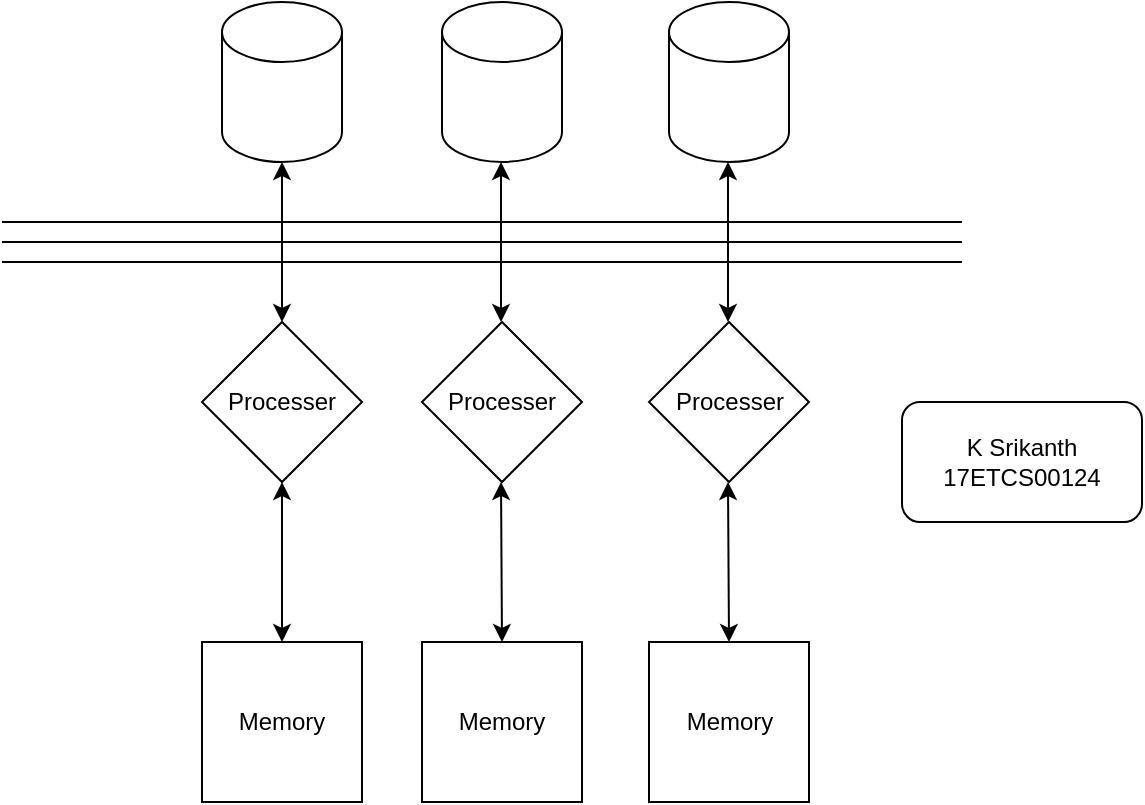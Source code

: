 <mxfile version="14.1.8" type="device" pages="4"><diagram id="q87DMXW2kn96kBwl8rux" name="Question 1"><mxGraphModel dx="1106" dy="852" grid="1" gridSize="10" guides="1" tooltips="1" connect="1" arrows="1" fold="1" page="1" pageScale="1" pageWidth="827" pageHeight="1169" math="0" shadow="0"><root><mxCell id="0"/><mxCell id="1" parent="0"/><mxCell id="V1g7en1kHZXt4sfLIVqg-1" value="" style="shape=cylinder3;whiteSpace=wrap;html=1;boundedLbl=1;backgroundOutline=1;size=15;" parent="1" vertex="1"><mxGeometry x="190" y="170" width="60" height="80" as="geometry"/></mxCell><mxCell id="V1g7en1kHZXt4sfLIVqg-2" value="" style="shape=cylinder3;whiteSpace=wrap;html=1;boundedLbl=1;backgroundOutline=1;size=15;" parent="1" vertex="1"><mxGeometry x="300" y="170" width="60" height="80" as="geometry"/></mxCell><mxCell id="V1g7en1kHZXt4sfLIVqg-3" value="" style="shape=cylinder3;whiteSpace=wrap;html=1;boundedLbl=1;backgroundOutline=1;size=15;" parent="1" vertex="1"><mxGeometry x="413.5" y="170" width="60" height="80" as="geometry"/></mxCell><mxCell id="V1g7en1kHZXt4sfLIVqg-4" value="Processer" style="rhombus;whiteSpace=wrap;html=1;" parent="1" vertex="1"><mxGeometry x="180" y="330" width="80" height="80" as="geometry"/></mxCell><mxCell id="V1g7en1kHZXt4sfLIVqg-5" value="Processer" style="rhombus;whiteSpace=wrap;html=1;" parent="1" vertex="1"><mxGeometry x="290" y="330" width="80" height="80" as="geometry"/></mxCell><mxCell id="V1g7en1kHZXt4sfLIVqg-6" value="Processer" style="rhombus;whiteSpace=wrap;html=1;" parent="1" vertex="1"><mxGeometry x="403.5" y="330" width="80" height="80" as="geometry"/></mxCell><mxCell id="V1g7en1kHZXt4sfLIVqg-7" value="Memory" style="whiteSpace=wrap;html=1;aspect=fixed;" parent="1" vertex="1"><mxGeometry x="180" y="490" width="80" height="80" as="geometry"/></mxCell><mxCell id="V1g7en1kHZXt4sfLIVqg-8" value="Memory" style="whiteSpace=wrap;html=1;aspect=fixed;" parent="1" vertex="1"><mxGeometry x="290" y="490" width="80" height="80" as="geometry"/></mxCell><mxCell id="V1g7en1kHZXt4sfLIVqg-9" value="Memory" style="whiteSpace=wrap;html=1;aspect=fixed;" parent="1" vertex="1"><mxGeometry x="403.5" y="490" width="80" height="80" as="geometry"/></mxCell><mxCell id="V1g7en1kHZXt4sfLIVqg-10" value="" style="endArrow=classic;startArrow=classic;html=1;entryX=0.5;entryY=1;entryDx=0;entryDy=0;entryPerimeter=0;exitX=0.5;exitY=0;exitDx=0;exitDy=0;" parent="1" source="V1g7en1kHZXt4sfLIVqg-4" target="V1g7en1kHZXt4sfLIVqg-1" edge="1"><mxGeometry width="50" height="50" relative="1" as="geometry"><mxPoint x="390" y="410" as="sourcePoint"/><mxPoint x="440" y="360" as="targetPoint"/></mxGeometry></mxCell><mxCell id="V1g7en1kHZXt4sfLIVqg-11" value="" style="endArrow=classic;startArrow=classic;html=1;entryX=0.5;entryY=1;entryDx=0;entryDy=0;entryPerimeter=0;exitX=0.5;exitY=0;exitDx=0;exitDy=0;" parent="1" edge="1"><mxGeometry width="50" height="50" relative="1" as="geometry"><mxPoint x="329.5" y="330" as="sourcePoint"/><mxPoint x="329.5" y="250" as="targetPoint"/></mxGeometry></mxCell><mxCell id="V1g7en1kHZXt4sfLIVqg-12" value="" style="endArrow=classic;startArrow=classic;html=1;entryX=0.5;entryY=1;entryDx=0;entryDy=0;entryPerimeter=0;exitX=0.5;exitY=0;exitDx=0;exitDy=0;" parent="1" edge="1"><mxGeometry width="50" height="50" relative="1" as="geometry"><mxPoint x="443" y="330" as="sourcePoint"/><mxPoint x="443" y="250" as="targetPoint"/></mxGeometry></mxCell><mxCell id="V1g7en1kHZXt4sfLIVqg-13" value="" style="endArrow=classic;startArrow=classic;html=1;exitX=0.5;exitY=0;exitDx=0;exitDy=0;entryX=0.5;entryY=1;entryDx=0;entryDy=0;" parent="1" source="V1g7en1kHZXt4sfLIVqg-7" target="V1g7en1kHZXt4sfLIVqg-4" edge="1"><mxGeometry width="50" height="50" relative="1" as="geometry"><mxPoint x="390" y="410" as="sourcePoint"/><mxPoint x="440" y="360" as="targetPoint"/></mxGeometry></mxCell><mxCell id="V1g7en1kHZXt4sfLIVqg-14" value="" style="endArrow=classic;startArrow=classic;html=1;entryX=0.5;entryY=1;entryDx=0;entryDy=0;exitX=0.5;exitY=0;exitDx=0;exitDy=0;" parent="1" source="V1g7en1kHZXt4sfLIVqg-8" edge="1"><mxGeometry width="50" height="50" relative="1" as="geometry"><mxPoint x="330" y="490" as="sourcePoint"/><mxPoint x="329.5" y="410" as="targetPoint"/></mxGeometry></mxCell><mxCell id="V1g7en1kHZXt4sfLIVqg-15" value="" style="endArrow=classic;startArrow=classic;html=1;exitX=0.5;exitY=0;exitDx=0;exitDy=0;entryX=0.5;entryY=1;entryDx=0;entryDy=0;" parent="1" source="V1g7en1kHZXt4sfLIVqg-9" edge="1"><mxGeometry width="50" height="50" relative="1" as="geometry"><mxPoint x="443" y="490" as="sourcePoint"/><mxPoint x="443" y="410" as="targetPoint"/></mxGeometry></mxCell><mxCell id="V1g7en1kHZXt4sfLIVqg-16" value="" style="endArrow=none;html=1;" parent="1" edge="1"><mxGeometry width="50" height="50" relative="1" as="geometry"><mxPoint x="80" y="280" as="sourcePoint"/><mxPoint x="560" y="280" as="targetPoint"/></mxGeometry></mxCell><mxCell id="V1g7en1kHZXt4sfLIVqg-17" value="" style="endArrow=none;html=1;" parent="1" edge="1"><mxGeometry width="50" height="50" relative="1" as="geometry"><mxPoint x="80" y="290" as="sourcePoint"/><mxPoint x="560" y="290" as="targetPoint"/></mxGeometry></mxCell><mxCell id="V1g7en1kHZXt4sfLIVqg-18" value="" style="endArrow=none;html=1;" parent="1" edge="1"><mxGeometry width="50" height="50" relative="1" as="geometry"><mxPoint x="80" y="300" as="sourcePoint"/><mxPoint x="560" y="300" as="targetPoint"/></mxGeometry></mxCell><mxCell id="V1g7en1kHZXt4sfLIVqg-19" value="K Srikanth&lt;br&gt;17ETCS00124" style="rounded=1;whiteSpace=wrap;html=1;" parent="1" vertex="1"><mxGeometry x="530" y="370" width="120" height="60" as="geometry"/></mxCell></root></mxGraphModel></diagram><diagram id="rR_tR1xQGkZF5ae_TEN1" name="Query Processing "><mxGraphModel dx="1106" dy="744" grid="1" gridSize="10" guides="1" tooltips="1" connect="1" arrows="1" fold="1" page="1" pageScale="1" pageWidth="827" pageHeight="1169" math="0" shadow="0"><root><mxCell id="tv7KPGFR4q_CCTR8Rmtg-0"/><mxCell id="tv7KPGFR4q_CCTR8Rmtg-1" parent="tv7KPGFR4q_CCTR8Rmtg-0"/><mxCell id="tv7KPGFR4q_CCTR8Rmtg-2" value="C" style="rounded=0;whiteSpace=wrap;html=1;" vertex="1" parent="tv7KPGFR4q_CCTR8Rmtg-1"><mxGeometry x="365" y="130" width="70" height="50" as="geometry"/></mxCell><mxCell id="tv7KPGFR4q_CCTR8Rmtg-9" style="edgeStyle=orthogonalEdgeStyle;rounded=0;orthogonalLoop=1;jettySize=auto;html=1;exitX=0.5;exitY=0;exitDx=0;exitDy=0;entryX=0.5;entryY=1;entryDx=0;entryDy=0;" edge="1" parent="tv7KPGFR4q_CCTR8Rmtg-1" source="tv7KPGFR4q_CCTR8Rmtg-3" target="tv7KPGFR4q_CCTR8Rmtg-2"><mxGeometry relative="1" as="geometry"/></mxCell><mxCell id="tv7KPGFR4q_CCTR8Rmtg-3" value="Update" style="ellipse;whiteSpace=wrap;html=1;" vertex="1" parent="tv7KPGFR4q_CCTR8Rmtg-1"><mxGeometry x="360" y="200" width="80" height="50" as="geometry"/></mxCell><mxCell id="tv7KPGFR4q_CCTR8Rmtg-10" style="edgeStyle=orthogonalEdgeStyle;rounded=0;orthogonalLoop=1;jettySize=auto;html=1;exitX=0.5;exitY=0;exitDx=0;exitDy=0;entryX=0.5;entryY=1;entryDx=0;entryDy=0;" edge="1" parent="tv7KPGFR4q_CCTR8Rmtg-1" source="tv7KPGFR4q_CCTR8Rmtg-4" target="tv7KPGFR4q_CCTR8Rmtg-3"><mxGeometry relative="1" as="geometry"/></mxCell><mxCell id="tv7KPGFR4q_CCTR8Rmtg-4" value="Join" style="ellipse;whiteSpace=wrap;html=1;" vertex="1" parent="tv7KPGFR4q_CCTR8Rmtg-1"><mxGeometry x="360" y="270" width="80" height="50" as="geometry"/></mxCell><mxCell id="tv7KPGFR4q_CCTR8Rmtg-12" style="edgeStyle=orthogonalEdgeStyle;rounded=0;orthogonalLoop=1;jettySize=auto;html=1;entryX=0;entryY=0.5;entryDx=0;entryDy=0;" edge="1" parent="tv7KPGFR4q_CCTR8Rmtg-1" source="tv7KPGFR4q_CCTR8Rmtg-5" target="tv7KPGFR4q_CCTR8Rmtg-4"><mxGeometry relative="1" as="geometry"/></mxCell><mxCell id="tv7KPGFR4q_CCTR8Rmtg-5" value="Scan&amp;nbsp;" style="ellipse;whiteSpace=wrap;html=1;" vertex="1" parent="tv7KPGFR4q_CCTR8Rmtg-1"><mxGeometry x="290" y="360" width="80" height="50" as="geometry"/></mxCell><mxCell id="tv7KPGFR4q_CCTR8Rmtg-11" style="edgeStyle=orthogonalEdgeStyle;rounded=0;orthogonalLoop=1;jettySize=auto;html=1;entryX=1;entryY=0.5;entryDx=0;entryDy=0;" edge="1" parent="tv7KPGFR4q_CCTR8Rmtg-1" source="tv7KPGFR4q_CCTR8Rmtg-6" target="tv7KPGFR4q_CCTR8Rmtg-4"><mxGeometry relative="1" as="geometry"/></mxCell><mxCell id="tv7KPGFR4q_CCTR8Rmtg-6" value="Scan" style="ellipse;whiteSpace=wrap;html=1;" vertex="1" parent="tv7KPGFR4q_CCTR8Rmtg-1"><mxGeometry x="435" y="360" width="80" height="50" as="geometry"/></mxCell><mxCell id="tv7KPGFR4q_CCTR8Rmtg-13" style="edgeStyle=orthogonalEdgeStyle;rounded=0;orthogonalLoop=1;jettySize=auto;html=1;entryX=0.5;entryY=1;entryDx=0;entryDy=0;" edge="1" parent="tv7KPGFR4q_CCTR8Rmtg-1" source="tv7KPGFR4q_CCTR8Rmtg-7" target="tv7KPGFR4q_CCTR8Rmtg-5"><mxGeometry relative="1" as="geometry"/></mxCell><mxCell id="tv7KPGFR4q_CCTR8Rmtg-7" value="A" style="rounded=0;whiteSpace=wrap;html=1;" vertex="1" parent="tv7KPGFR4q_CCTR8Rmtg-1"><mxGeometry x="295" y="450" width="70" height="50" as="geometry"/></mxCell><mxCell id="tv7KPGFR4q_CCTR8Rmtg-15" style="edgeStyle=orthogonalEdgeStyle;rounded=0;orthogonalLoop=1;jettySize=auto;html=1;entryX=0.5;entryY=1;entryDx=0;entryDy=0;" edge="1" parent="tv7KPGFR4q_CCTR8Rmtg-1" source="tv7KPGFR4q_CCTR8Rmtg-8" target="tv7KPGFR4q_CCTR8Rmtg-6"><mxGeometry relative="1" as="geometry"/></mxCell><mxCell id="tv7KPGFR4q_CCTR8Rmtg-8" value="B" style="rounded=0;whiteSpace=wrap;html=1;" vertex="1" parent="tv7KPGFR4q_CCTR8Rmtg-1"><mxGeometry x="440" y="450" width="70" height="50" as="geometry"/></mxCell><mxCell id="oCl1_wPyCCLjRjRzOy7I-0" value="K Srikanth&lt;br&gt;17ETCS00124" style="rounded=1;whiteSpace=wrap;html=1;" vertex="1" parent="tv7KPGFR4q_CCTR8Rmtg-1"><mxGeometry x="530" y="290" width="120" height="60" as="geometry"/></mxCell></root></mxGraphModel></diagram><diagram id="HHYrz0YtJLiFikMB4lqr" name="Parallel Query Processing"><mxGraphModel dx="1106" dy="744" grid="1" gridSize="10" guides="1" tooltips="1" connect="1" arrows="1" fold="1" page="1" pageScale="1" pageWidth="827" pageHeight="1169" math="0" shadow="0"><root><mxCell id="LFSN6MMFFQeRNj3K0HpP-0"/><mxCell id="LFSN6MMFFQeRNj3K0HpP-1" parent="LFSN6MMFFQeRNj3K0HpP-0"/><mxCell id="m94cdydUq2sLyq1sTXPk-13" value="K Srikanth&lt;br&gt;17ETCS00124" style="rounded=1;whiteSpace=wrap;html=1;" parent="LFSN6MMFFQeRNj3K0HpP-1" vertex="1"><mxGeometry x="622.5" y="260" width="120" height="60" as="geometry"/></mxCell><mxCell id="m94cdydUq2sLyq1sTXPk-46" style="edgeStyle=orthogonalEdgeStyle;rounded=0;orthogonalLoop=1;jettySize=auto;html=1;exitX=0.5;exitY=0;exitDx=0;exitDy=0;exitPerimeter=0;" parent="LFSN6MMFFQeRNj3K0HpP-1" source="m94cdydUq2sLyq1sTXPk-17" target="m94cdydUq2sLyq1sTXPk-23" edge="1"><mxGeometry relative="1" as="geometry"/></mxCell><mxCell id="m94cdydUq2sLyq1sTXPk-17" value="" style="shape=cylinder3;whiteSpace=wrap;html=1;boundedLbl=1;backgroundOutline=1;size=15;" parent="LFSN6MMFFQeRNj3K0HpP-1" vertex="1"><mxGeometry x="490" y="550" width="40" height="60" as="geometry"/></mxCell><mxCell id="m94cdydUq2sLyq1sTXPk-47" style="edgeStyle=orthogonalEdgeStyle;rounded=0;orthogonalLoop=1;jettySize=auto;html=1;exitX=0.5;exitY=0;exitDx=0;exitDy=0;exitPerimeter=0;" parent="LFSN6MMFFQeRNj3K0HpP-1" source="m94cdydUq2sLyq1sTXPk-18" target="m94cdydUq2sLyq1sTXPk-24" edge="1"><mxGeometry relative="1" as="geometry"/></mxCell><mxCell id="m94cdydUq2sLyq1sTXPk-18" value="" style="shape=cylinder3;whiteSpace=wrap;html=1;boundedLbl=1;backgroundOutline=1;size=15;" parent="LFSN6MMFFQeRNj3K0HpP-1" vertex="1"><mxGeometry x="570" y="550" width="40" height="60" as="geometry"/></mxCell><mxCell id="m94cdydUq2sLyq1sTXPk-48" style="edgeStyle=orthogonalEdgeStyle;rounded=0;orthogonalLoop=1;jettySize=auto;html=1;exitX=0.5;exitY=0;exitDx=0;exitDy=0;exitPerimeter=0;" parent="LFSN6MMFFQeRNj3K0HpP-1" source="m94cdydUq2sLyq1sTXPk-19" target="m94cdydUq2sLyq1sTXPk-25" edge="1"><mxGeometry relative="1" as="geometry"/></mxCell><mxCell id="m94cdydUq2sLyq1sTXPk-19" value="" style="shape=cylinder3;whiteSpace=wrap;html=1;boundedLbl=1;backgroundOutline=1;size=15;" parent="LFSN6MMFFQeRNj3K0HpP-1" vertex="1"><mxGeometry x="652.5" y="550" width="40" height="60" as="geometry"/></mxCell><mxCell id="m94cdydUq2sLyq1sTXPk-23" value="Scan B" style="rounded=0;whiteSpace=wrap;html=1;" parent="LFSN6MMFFQeRNj3K0HpP-1" vertex="1"><mxGeometry x="477.5" y="470" width="65" height="30" as="geometry"/></mxCell><mxCell id="m94cdydUq2sLyq1sTXPk-24" value="Scan B" style="rounded=0;whiteSpace=wrap;html=1;" parent="LFSN6MMFFQeRNj3K0HpP-1" vertex="1"><mxGeometry x="557.5" y="470" width="65" height="30" as="geometry"/></mxCell><mxCell id="m94cdydUq2sLyq1sTXPk-25" value="Scan B" style="rounded=0;whiteSpace=wrap;html=1;" parent="LFSN6MMFFQeRNj3K0HpP-1" vertex="1"><mxGeometry x="640" y="470" width="65" height="30" as="geometry"/></mxCell><mxCell id="m94cdydUq2sLyq1sTXPk-43" style="edgeStyle=orthogonalEdgeStyle;rounded=0;orthogonalLoop=1;jettySize=auto;html=1;entryX=0.5;entryY=1;entryDx=0;entryDy=0;" parent="LFSN6MMFFQeRNj3K0HpP-1" source="m94cdydUq2sLyq1sTXPk-26" target="m94cdydUq2sLyq1sTXPk-29" edge="1"><mxGeometry relative="1" as="geometry"/></mxCell><mxCell id="m94cdydUq2sLyq1sTXPk-26" value="" style="shape=cylinder3;whiteSpace=wrap;html=1;boundedLbl=1;backgroundOutline=1;size=15;" parent="LFSN6MMFFQeRNj3K0HpP-1" vertex="1"><mxGeometry x="192.5" y="550" width="40" height="60" as="geometry"/></mxCell><mxCell id="m94cdydUq2sLyq1sTXPk-44" style="edgeStyle=orthogonalEdgeStyle;rounded=0;orthogonalLoop=1;jettySize=auto;html=1;entryX=0.5;entryY=1;entryDx=0;entryDy=0;" parent="LFSN6MMFFQeRNj3K0HpP-1" source="m94cdydUq2sLyq1sTXPk-27" target="m94cdydUq2sLyq1sTXPk-30" edge="1"><mxGeometry relative="1" as="geometry"/></mxCell><mxCell id="m94cdydUq2sLyq1sTXPk-27" value="" style="shape=cylinder3;whiteSpace=wrap;html=1;boundedLbl=1;backgroundOutline=1;size=15;" parent="LFSN6MMFFQeRNj3K0HpP-1" vertex="1"><mxGeometry x="272.5" y="550" width="40" height="60" as="geometry"/></mxCell><mxCell id="m94cdydUq2sLyq1sTXPk-45" style="edgeStyle=orthogonalEdgeStyle;rounded=0;orthogonalLoop=1;jettySize=auto;html=1;" parent="LFSN6MMFFQeRNj3K0HpP-1" source="m94cdydUq2sLyq1sTXPk-28" target="m94cdydUq2sLyq1sTXPk-31" edge="1"><mxGeometry relative="1" as="geometry"/></mxCell><mxCell id="m94cdydUq2sLyq1sTXPk-28" value="" style="shape=cylinder3;whiteSpace=wrap;html=1;boundedLbl=1;backgroundOutline=1;size=15;" parent="LFSN6MMFFQeRNj3K0HpP-1" vertex="1"><mxGeometry x="355" y="550" width="40" height="60" as="geometry"/></mxCell><mxCell id="m94cdydUq2sLyq1sTXPk-29" value="Scan A" style="rounded=0;whiteSpace=wrap;html=1;" parent="LFSN6MMFFQeRNj3K0HpP-1" vertex="1"><mxGeometry x="180" y="470" width="65" height="30" as="geometry"/></mxCell><mxCell id="m94cdydUq2sLyq1sTXPk-30" value="Scan A" style="rounded=0;whiteSpace=wrap;html=1;" parent="LFSN6MMFFQeRNj3K0HpP-1" vertex="1"><mxGeometry x="260" y="470" width="65" height="30" as="geometry"/></mxCell><mxCell id="m94cdydUq2sLyq1sTXPk-31" value="Scan A" style="rounded=0;whiteSpace=wrap;html=1;" parent="LFSN6MMFFQeRNj3K0HpP-1" vertex="1"><mxGeometry x="342.5" y="470" width="65" height="30" as="geometry"/></mxCell><mxCell id="m94cdydUq2sLyq1sTXPk-32" value="P" style="rounded=0;whiteSpace=wrap;html=1;" parent="LFSN6MMFFQeRNj3K0HpP-1" vertex="1"><mxGeometry x="180" y="420" width="40" height="40" as="geometry"/></mxCell><mxCell id="m94cdydUq2sLyq1sTXPk-33" value="P" style="rounded=0;whiteSpace=wrap;html=1;" parent="LFSN6MMFFQeRNj3K0HpP-1" vertex="1"><mxGeometry x="680" y="420" width="40" height="40" as="geometry"/></mxCell><mxCell id="m94cdydUq2sLyq1sTXPk-34" value="Join A,B" style="rounded=0;whiteSpace=wrap;html=1;" parent="LFSN6MMFFQeRNj3K0HpP-1" vertex="1"><mxGeometry x="312.5" y="330" width="65" height="30" as="geometry"/></mxCell><mxCell id="m94cdydUq2sLyq1sTXPk-35" value="Join A,B" style="rounded=0;whiteSpace=wrap;html=1;" parent="LFSN6MMFFQeRNj3K0HpP-1" vertex="1"><mxGeometry x="403.5" y="330" width="65" height="30" as="geometry"/></mxCell><mxCell id="m94cdydUq2sLyq1sTXPk-36" value="Join A,B" style="rounded=0;whiteSpace=wrap;html=1;" parent="LFSN6MMFFQeRNj3K0HpP-1" vertex="1"><mxGeometry x="492.5" y="330" width="65" height="30" as="geometry"/></mxCell><mxCell id="m94cdydUq2sLyq1sTXPk-37" value="Update C" style="rounded=0;whiteSpace=wrap;html=1;" parent="LFSN6MMFFQeRNj3K0HpP-1" vertex="1"><mxGeometry x="349" y="240" width="65" height="30" as="geometry"/></mxCell><mxCell id="m94cdydUq2sLyq1sTXPk-38" value="Update C" style="rounded=0;whiteSpace=wrap;html=1;" parent="LFSN6MMFFQeRNj3K0HpP-1" vertex="1"><mxGeometry x="440" y="240" width="65" height="30" as="geometry"/></mxCell><mxCell id="m94cdydUq2sLyq1sTXPk-42" style="edgeStyle=orthogonalEdgeStyle;rounded=0;orthogonalLoop=1;jettySize=auto;html=1;exitX=0.5;exitY=1;exitDx=0;exitDy=0;entryX=0.5;entryY=0;entryDx=0;entryDy=0;" parent="LFSN6MMFFQeRNj3K0HpP-1" source="m94cdydUq2sLyq1sTXPk-39" target="m94cdydUq2sLyq1sTXPk-38" edge="1"><mxGeometry relative="1" as="geometry"/></mxCell><mxCell id="m94cdydUq2sLyq1sTXPk-39" value="P" style="rounded=0;whiteSpace=wrap;html=1;" parent="LFSN6MMFFQeRNj3K0HpP-1" vertex="1"><mxGeometry x="452.5" y="180" width="40" height="40" as="geometry"/></mxCell><mxCell id="m94cdydUq2sLyq1sTXPk-41" style="edgeStyle=orthogonalEdgeStyle;rounded=0;orthogonalLoop=1;jettySize=auto;html=1;exitX=0.5;exitY=1;exitDx=0;exitDy=0;entryX=0.5;entryY=0;entryDx=0;entryDy=0;" parent="LFSN6MMFFQeRNj3K0HpP-1" source="m94cdydUq2sLyq1sTXPk-40" target="m94cdydUq2sLyq1sTXPk-37" edge="1"><mxGeometry relative="1" as="geometry"/></mxCell><mxCell id="m94cdydUq2sLyq1sTXPk-40" value="P" style="rounded=0;whiteSpace=wrap;html=1;" parent="LFSN6MMFFQeRNj3K0HpP-1" vertex="1"><mxGeometry x="361.5" y="180" width="40" height="40" as="geometry"/></mxCell><mxCell id="m94cdydUq2sLyq1sTXPk-49" value="" style="endArrow=classic;html=1;entryX=0.25;entryY=1;entryDx=0;entryDy=0;exitX=0.75;exitY=0;exitDx=0;exitDy=0;" parent="LFSN6MMFFQeRNj3K0HpP-1" source="m94cdydUq2sLyq1sTXPk-29" target="m94cdydUq2sLyq1sTXPk-34" edge="1"><mxGeometry width="50" height="50" relative="1" as="geometry"><mxPoint x="560" y="430" as="sourcePoint"/><mxPoint x="610" y="380" as="targetPoint"/><Array as="points"><mxPoint x="229" y="440"/><mxPoint x="329" y="390"/></Array></mxGeometry></mxCell><mxCell id="m94cdydUq2sLyq1sTXPk-50" value="" style="endArrow=classic;html=1;entryX=0.25;entryY=1;entryDx=0;entryDy=0;exitX=0.462;exitY=0;exitDx=0;exitDy=0;exitPerimeter=0;" parent="LFSN6MMFFQeRNj3K0HpP-1" source="m94cdydUq2sLyq1sTXPk-30" target="m94cdydUq2sLyq1sTXPk-35" edge="1"><mxGeometry width="50" height="50" relative="1" as="geometry"><mxPoint x="297.75" y="470" as="sourcePoint"/><mxPoint x="414" y="360" as="targetPoint"/><Array as="points"><mxPoint x="290" y="440"/><mxPoint x="420" y="390"/></Array></mxGeometry></mxCell><mxCell id="m94cdydUq2sLyq1sTXPk-51" value="" style="endArrow=classic;html=1;entryX=0.25;entryY=1;entryDx=0;entryDy=0;exitX=0.5;exitY=0;exitDx=0;exitDy=0;" parent="LFSN6MMFFQeRNj3K0HpP-1" source="m94cdydUq2sLyq1sTXPk-31" target="m94cdydUq2sLyq1sTXPk-36" edge="1"><mxGeometry width="50" height="50" relative="1" as="geometry"><mxPoint x="300.03" y="480" as="sourcePoint"/><mxPoint x="429.75" y="370" as="targetPoint"/><Array as="points"><mxPoint x="375" y="450"/><mxPoint x="509" y="390"/></Array></mxGeometry></mxCell><mxCell id="m94cdydUq2sLyq1sTXPk-52" value="" style="endArrow=classic;html=1;entryX=0.75;entryY=1;entryDx=0;entryDy=0;exitX=0.5;exitY=0;exitDx=0;exitDy=0;" parent="LFSN6MMFFQeRNj3K0HpP-1" source="m94cdydUq2sLyq1sTXPk-23" target="m94cdydUq2sLyq1sTXPk-34" edge="1"><mxGeometry width="50" height="50" relative="1" as="geometry"><mxPoint x="560" y="430" as="sourcePoint"/><mxPoint x="610" y="380" as="targetPoint"/><Array as="points"><mxPoint x="510" y="450"/><mxPoint x="361" y="380"/></Array></mxGeometry></mxCell><mxCell id="m94cdydUq2sLyq1sTXPk-53" value="" style="endArrow=classic;html=1;entryX=0.75;entryY=1;entryDx=0;entryDy=0;exitX=0.5;exitY=0;exitDx=0;exitDy=0;" parent="LFSN6MMFFQeRNj3K0HpP-1" edge="1"><mxGeometry width="50" height="50" relative="1" as="geometry"><mxPoint x="589" y="470" as="sourcePoint"/><mxPoint x="440.25" y="360" as="targetPoint"/><Array as="points"><mxPoint x="589" y="450"/><mxPoint x="440" y="380"/></Array></mxGeometry></mxCell><mxCell id="m94cdydUq2sLyq1sTXPk-54" value="" style="endArrow=classic;html=1;entryX=0.75;entryY=1;entryDx=0;entryDy=0;exitX=0.5;exitY=0;exitDx=0;exitDy=0;" parent="LFSN6MMFFQeRNj3K0HpP-1" source="m94cdydUq2sLyq1sTXPk-25" edge="1"><mxGeometry width="50" height="50" relative="1" as="geometry"><mxPoint x="689" y="470" as="sourcePoint"/><mxPoint x="540.25" y="360" as="targetPoint"/><Array as="points"><mxPoint x="673" y="450"/><mxPoint x="540" y="380"/></Array></mxGeometry></mxCell><mxCell id="m94cdydUq2sLyq1sTXPk-55" value="" style="endArrow=classic;html=1;entryX=0.25;entryY=1;entryDx=0;entryDy=0;exitX=0.25;exitY=0;exitDx=0;exitDy=0;" parent="LFSN6MMFFQeRNj3K0HpP-1" source="m94cdydUq2sLyq1sTXPk-34" target="m94cdydUq2sLyq1sTXPk-37" edge="1"><mxGeometry width="50" height="50" relative="1" as="geometry"><mxPoint x="560" y="430" as="sourcePoint"/><mxPoint x="610" y="380" as="targetPoint"/><Array as="points"><mxPoint x="329" y="300"/><mxPoint x="365" y="300"/></Array></mxGeometry></mxCell><mxCell id="m94cdydUq2sLyq1sTXPk-56" value="" style="endArrow=classic;html=1;entryX=0.25;entryY=1;entryDx=0;entryDy=0;exitX=0.25;exitY=0;exitDx=0;exitDy=0;" parent="LFSN6MMFFQeRNj3K0HpP-1" target="m94cdydUq2sLyq1sTXPk-38" edge="1"><mxGeometry width="50" height="50" relative="1" as="geometry"><mxPoint x="417.75" y="330" as="sourcePoint"/><mxPoint x="454.25" y="290" as="targetPoint"/><Array as="points"><mxPoint x="418" y="300"/><mxPoint x="456" y="300"/></Array></mxGeometry></mxCell><mxCell id="m94cdydUq2sLyq1sTXPk-57" value="" style="endArrow=classic;html=1;entryX=0.5;entryY=1;entryDx=0;entryDy=0;exitX=0.25;exitY=0;exitDx=0;exitDy=0;" parent="LFSN6MMFFQeRNj3K0HpP-1" target="m94cdydUq2sLyq1sTXPk-38" edge="1"><mxGeometry width="50" height="50" relative="1" as="geometry"><mxPoint x="349" y="330" as="sourcePoint"/><mxPoint x="385.5" y="290" as="targetPoint"/><Array as="points"><mxPoint x="349" y="310"/><mxPoint x="473" y="310"/></Array></mxGeometry></mxCell><mxCell id="m94cdydUq2sLyq1sTXPk-58" value="" style="endArrow=classic;html=1;entryX=0.5;entryY=1;entryDx=0;entryDy=0;exitX=0.5;exitY=0;exitDx=0;exitDy=0;" parent="LFSN6MMFFQeRNj3K0HpP-1" source="m94cdydUq2sLyq1sTXPk-35" target="m94cdydUq2sLyq1sTXPk-37" edge="1"><mxGeometry width="50" height="50" relative="1" as="geometry"><mxPoint x="560" y="430" as="sourcePoint"/><mxPoint x="610" y="380" as="targetPoint"/><Array as="points"><mxPoint x="436" y="290"/><mxPoint x="382" y="290"/></Array></mxGeometry></mxCell><mxCell id="m94cdydUq2sLyq1sTXPk-59" value="" style="endArrow=classic;html=1;entryX=0.75;entryY=1;entryDx=0;entryDy=0;exitX=0.25;exitY=0;exitDx=0;exitDy=0;" parent="LFSN6MMFFQeRNj3K0HpP-1" source="m94cdydUq2sLyq1sTXPk-36" target="m94cdydUq2sLyq1sTXPk-37" edge="1"><mxGeometry width="50" height="50" relative="1" as="geometry"><mxPoint x="560" y="430" as="sourcePoint"/><mxPoint x="610" y="380" as="targetPoint"/><Array as="points"><mxPoint x="509" y="320"/><mxPoint x="398" y="320"/></Array></mxGeometry></mxCell><mxCell id="m94cdydUq2sLyq1sTXPk-60" value="" style="endArrow=classic;html=1;entryX=0.75;entryY=1;entryDx=0;entryDy=0;exitX=0.766;exitY=-0.039;exitDx=0;exitDy=0;exitPerimeter=0;" parent="LFSN6MMFFQeRNj3K0HpP-1" source="m94cdydUq2sLyq1sTXPk-36" target="m94cdydUq2sLyq1sTXPk-38" edge="1"><mxGeometry width="50" height="50" relative="1" as="geometry"><mxPoint x="420" y="340" as="sourcePoint"/><mxPoint x="470" y="290" as="targetPoint"/><Array as="points"><mxPoint x="542" y="290"/><mxPoint x="489" y="290"/></Array></mxGeometry></mxCell></root></mxGraphModel></diagram><diagram id="pgDF5KQPsOoCGIQStBNH" name="Q-B-1"><mxGraphModel dx="3592" dy="2130" grid="1" gridSize="10" guides="1" tooltips="1" connect="1" arrows="1" fold="1" page="1" pageScale="1" pageWidth="827" pageHeight="1169" math="0" shadow="0"><root><mxCell id="e_HstGYNynGK-y7hdvb_-0"/><mxCell id="e_HstGYNynGK-y7hdvb_-1" parent="e_HstGYNynGK-y7hdvb_-0"/><mxCell id="e_HstGYNynGK-y7hdvb_-3" value="A" style="rounded=1;whiteSpace=wrap;html=1;" parent="e_HstGYNynGK-y7hdvb_-1" vertex="1"><mxGeometry x="120" y="160" width="120" height="50" as="geometry"/></mxCell><mxCell id="e_HstGYNynGK-y7hdvb_-4" value="B" style="rounded=1;whiteSpace=wrap;html=1;" parent="e_HstGYNynGK-y7hdvb_-1" vertex="1"><mxGeometry x="240" y="160" width="120" height="50" as="geometry"/></mxCell><mxCell id="e_HstGYNynGK-y7hdvb_-5" value="C" style="rounded=1;whiteSpace=wrap;html=1;" parent="e_HstGYNynGK-y7hdvb_-1" vertex="1"><mxGeometry x="360" y="160" width="120" height="50" as="geometry"/></mxCell><mxCell id="e_HstGYNynGK-y7hdvb_-6" value="D" style="rounded=1;whiteSpace=wrap;html=1;" parent="e_HstGYNynGK-y7hdvb_-1" vertex="1"><mxGeometry x="480" y="160" width="120" height="50" as="geometry"/></mxCell><mxCell id="e_HstGYNynGK-y7hdvb_-7" value="E" style="rounded=1;whiteSpace=wrap;html=1;" parent="e_HstGYNynGK-y7hdvb_-1" vertex="1"><mxGeometry x="600" y="160" width="120" height="50" as="geometry"/></mxCell><mxCell id="e_HstGYNynGK-y7hdvb_-12" value="F" style="rounded=1;whiteSpace=wrap;html=1;" parent="e_HstGYNynGK-y7hdvb_-1" vertex="1"><mxGeometry x="720" y="160" width="120" height="50" as="geometry"/></mxCell><mxCell id="e_HstGYNynGK-y7hdvb_-13" value="" style="endArrow=classic;html=1;exitX=0.5;exitY=1;exitDx=0;exitDy=0;entryX=0.5;entryY=1;entryDx=0;entryDy=0;" parent="e_HstGYNynGK-y7hdvb_-1" source="e_HstGYNynGK-y7hdvb_-3" target="e_HstGYNynGK-y7hdvb_-5" edge="1"><mxGeometry width="50" height="50" relative="1" as="geometry"><mxPoint x="580" y="410" as="sourcePoint"/><mxPoint x="630" y="360" as="targetPoint"/><Array as="points"><mxPoint x="180" y="280"/><mxPoint x="420" y="280"/></Array></mxGeometry></mxCell><mxCell id="e_HstGYNynGK-y7hdvb_-14" value="" style="endArrow=classic;html=1;entryX=0.5;entryY=1;entryDx=0;entryDy=0;" parent="e_HstGYNynGK-y7hdvb_-1" target="e_HstGYNynGK-y7hdvb_-12" edge="1"><mxGeometry width="50" height="50" relative="1" as="geometry"><mxPoint x="410" y="280" as="sourcePoint"/><mxPoint x="630" y="360" as="targetPoint"/><Array as="points"><mxPoint x="780" y="280"/></Array></mxGeometry></mxCell><mxCell id="e_HstGYNynGK-y7hdvb_-15" value="" style="endArrow=classic;html=1;entryX=0.5;entryY=1;entryDx=0;entryDy=0;exitX=0.5;exitY=1;exitDx=0;exitDy=0;" parent="e_HstGYNynGK-y7hdvb_-1" source="e_HstGYNynGK-y7hdvb_-4" target="e_HstGYNynGK-y7hdvb_-7" edge="1"><mxGeometry width="50" height="50" relative="1" as="geometry"><mxPoint x="280" y="280" as="sourcePoint"/><mxPoint x="630" y="360" as="targetPoint"/><Array as="points"><mxPoint x="300" y="320"/><mxPoint x="660" y="320"/></Array></mxGeometry></mxCell><mxCell id="e_HstGYNynGK-y7hdvb_-16" value="" style="endArrow=classic;html=1;entryX=0.5;entryY=0;entryDx=0;entryDy=0;exitX=0.5;exitY=0;exitDx=0;exitDy=0;" parent="e_HstGYNynGK-y7hdvb_-1" source="e_HstGYNynGK-y7hdvb_-5" target="e_HstGYNynGK-y7hdvb_-6" edge="1"><mxGeometry width="50" height="50" relative="1" as="geometry"><mxPoint x="580" y="410" as="sourcePoint"/><mxPoint x="630" y="360" as="targetPoint"/><Array as="points"><mxPoint x="420" y="80"/><mxPoint x="540" y="80"/></Array></mxGeometry></mxCell><mxCell id="e_HstGYNynGK-y7hdvb_-17" value="Functional Dependency 1" style="text;html=1;align=center;verticalAlign=middle;resizable=0;points=[];autosize=1;" parent="e_HstGYNynGK-y7hdvb_-1" vertex="1"><mxGeometry x="20" y="250" width="150" height="20" as="geometry"/></mxCell><mxCell id="e_HstGYNynGK-y7hdvb_-18" value="Functional Dependency 2" style="text;html=1;align=center;verticalAlign=middle;resizable=0;points=[];autosize=1;" parent="e_HstGYNynGK-y7hdvb_-1" vertex="1"><mxGeometry x="400" y="50" width="150" height="20" as="geometry"/></mxCell><mxCell id="e_HstGYNynGK-y7hdvb_-19" value="Functional Dependency 3" style="text;html=1;align=center;verticalAlign=middle;resizable=0;points=[];autosize=1;" parent="e_HstGYNynGK-y7hdvb_-1" vertex="1"><mxGeometry x="480" y="320" width="150" height="20" as="geometry"/></mxCell><mxCell id="Wx-BoTWqGgGOO8PBHq0X-0" value="K Srikanth&lt;br&gt;17ETCS00124" style="rounded=1;whiteSpace=wrap;html=1;" parent="e_HstGYNynGK-y7hdvb_-1" vertex="1"><mxGeometry x="622.5" y="80" width="97.5" height="60" as="geometry"/></mxCell><mxCell id="g3IBa0yvbayyXe05SkAR-0" value="A" style="rounded=1;whiteSpace=wrap;html=1;" parent="e_HstGYNynGK-y7hdvb_-1" vertex="1"><mxGeometry x="290" y="540" width="120" height="50" as="geometry"/></mxCell><mxCell id="g3IBa0yvbayyXe05SkAR-2" value="C" style="rounded=1;whiteSpace=wrap;html=1;" parent="e_HstGYNynGK-y7hdvb_-1" vertex="1"><mxGeometry x="409" y="540" width="120" height="50" as="geometry"/></mxCell><mxCell id="g3IBa0yvbayyXe05SkAR-5" value="F" style="rounded=1;whiteSpace=wrap;html=1;" parent="e_HstGYNynGK-y7hdvb_-1" vertex="1"><mxGeometry x="529" y="540" width="120" height="50" as="geometry"/></mxCell><mxCell id="g3IBa0yvbayyXe05SkAR-6" value="" style="endArrow=classic;html=1;exitX=0.5;exitY=1;exitDx=0;exitDy=0;entryX=0.5;entryY=1;entryDx=0;entryDy=0;strokeColor=#CC0066;" parent="e_HstGYNynGK-y7hdvb_-1" source="g3IBa0yvbayyXe05SkAR-0" target="g3IBa0yvbayyXe05SkAR-2" edge="1"><mxGeometry width="50" height="50" relative="1" as="geometry"><mxPoint x="629" y="790" as="sourcePoint"/><mxPoint x="679" y="740" as="targetPoint"/><Array as="points"><mxPoint x="350" y="660"/><mxPoint x="469" y="660"/></Array></mxGeometry></mxCell><mxCell id="g3IBa0yvbayyXe05SkAR-7" value="" style="endArrow=classic;html=1;entryX=0.5;entryY=1;entryDx=0;entryDy=0;strokeColor=#CC0066;" parent="e_HstGYNynGK-y7hdvb_-1" target="g3IBa0yvbayyXe05SkAR-5" edge="1"><mxGeometry width="50" height="50" relative="1" as="geometry"><mxPoint x="459" y="660" as="sourcePoint"/><mxPoint x="679" y="740" as="targetPoint"/><Array as="points"><mxPoint x="589" y="660"/></Array></mxGeometry></mxCell><mxCell id="g3IBa0yvbayyXe05SkAR-10" value="Functional Dependency 1" style="text;html=1;align=center;verticalAlign=middle;resizable=0;points=[];autosize=1;" parent="e_HstGYNynGK-y7hdvb_-1" vertex="1"><mxGeometry x="199" y="620" width="150" height="20" as="geometry"/></mxCell><mxCell id="g3IBa0yvbayyXe05SkAR-11" value="" style="text;html=1;align=center;verticalAlign=middle;resizable=0;points=[];autosize=1;" parent="e_HstGYNynGK-y7hdvb_-1" vertex="1"><mxGeometry x="769" y="620" width="150" height="20" as="geometry"/></mxCell><mxCell id="g3IBa0yvbayyXe05SkAR-12" value="Functional Dependency 3" style="text;html=1;align=center;verticalAlign=middle;resizable=0;points=[];autosize=1;" parent="e_HstGYNynGK-y7hdvb_-1" vertex="1"><mxGeometry x="579" y="845" width="150" height="20" as="geometry"/></mxCell><mxCell id="g3IBa0yvbayyXe05SkAR-13" value="K Srikanth&lt;br&gt;17ETCS00124" style="rounded=1;whiteSpace=wrap;html=1;" parent="e_HstGYNynGK-y7hdvb_-1" vertex="1"><mxGeometry x="225.25" y="450" width="97.5" height="60" as="geometry"/></mxCell><mxCell id="g3IBa0yvbayyXe05SkAR-14" value="A" style="rounded=1;whiteSpace=wrap;html=1;" parent="e_HstGYNynGK-y7hdvb_-1" vertex="1"><mxGeometry x="139" y="750" width="120" height="50" as="geometry"/></mxCell><mxCell id="g3IBa0yvbayyXe05SkAR-15" value="B" style="rounded=1;whiteSpace=wrap;html=1;" parent="e_HstGYNynGK-y7hdvb_-1" vertex="1"><mxGeometry x="259" y="750" width="120" height="50" as="geometry"/></mxCell><mxCell id="g3IBa0yvbayyXe05SkAR-17" value="D" style="rounded=1;whiteSpace=wrap;html=1;" parent="e_HstGYNynGK-y7hdvb_-1" vertex="1"><mxGeometry x="649" y="540" width="120" height="50" as="geometry"/></mxCell><mxCell id="g3IBa0yvbayyXe05SkAR-18" value="E" style="rounded=1;whiteSpace=wrap;html=1;" parent="e_HstGYNynGK-y7hdvb_-1" vertex="1"><mxGeometry x="649" y="700" width="120" height="50" as="geometry"/></mxCell><mxCell id="g3IBa0yvbayyXe05SkAR-20" value="" style="endArrow=classic;html=1;entryX=0.5;entryY=0;entryDx=0;entryDy=0;exitX=0.5;exitY=0;exitDx=0;exitDy=0;" parent="e_HstGYNynGK-y7hdvb_-1" target="g3IBa0yvbayyXe05SkAR-17" edge="1"><mxGeometry width="50" height="50" relative="1" as="geometry"><mxPoint x="469" y="540" as="sourcePoint"/><mxPoint x="589" y="540" as="targetPoint"/><Array as="points"><mxPoint x="469" y="460"/><mxPoint x="709" y="460"/></Array></mxGeometry></mxCell><mxCell id="g3IBa0yvbayyXe05SkAR-21" value="Functional Dependency 2" style="text;html=1;align=center;verticalAlign=middle;resizable=0;points=[];autosize=1;" parent="e_HstGYNynGK-y7hdvb_-1" vertex="1"><mxGeometry x="509" y="430" width="150" height="20" as="geometry"/></mxCell><mxCell id="g3IBa0yvbayyXe05SkAR-22" value="B" style="rounded=1;whiteSpace=wrap;html=1;" parent="e_HstGYNynGK-y7hdvb_-1" vertex="1"><mxGeometry x="529" y="700" width="120" height="50" as="geometry"/></mxCell><mxCell id="g3IBa0yvbayyXe05SkAR-23" value="" style="endArrow=classic;html=1;strokeColor=#CC0066;exitX=0.5;exitY=1;exitDx=0;exitDy=0;entryX=0.5;entryY=1;entryDx=0;entryDy=0;" parent="e_HstGYNynGK-y7hdvb_-1" source="g3IBa0yvbayyXe05SkAR-22" target="g3IBa0yvbayyXe05SkAR-18" edge="1"><mxGeometry width="50" height="50" relative="1" as="geometry"><mxPoint x="379" y="520" as="sourcePoint"/><mxPoint x="429" y="470" as="targetPoint"/><Array as="points"><mxPoint x="599" y="830"/><mxPoint x="699" y="830"/></Array></mxGeometry></mxCell><mxCell id="MsYvNjaG11NIcMWGqI6a-4" value="" style="text;html=1;align=center;verticalAlign=middle;resizable=0;points=[];autosize=1;" parent="e_HstGYNynGK-y7hdvb_-1" vertex="1"><mxGeometry x="625" y="1105.5" width="150" height="20" as="geometry"/></mxCell><mxCell id="MsYvNjaG11NIcMWGqI6a-8" value="A" style="rounded=1;whiteSpace=wrap;html=1;" parent="e_HstGYNynGK-y7hdvb_-1" vertex="1"><mxGeometry x="240" y="1170" width="120" height="50" as="geometry"/></mxCell><mxCell id="MsYvNjaG11NIcMWGqI6a-9" value="B" style="rounded=1;whiteSpace=wrap;html=1;" parent="e_HstGYNynGK-y7hdvb_-1" vertex="1"><mxGeometry x="360" y="1170" width="120" height="50" as="geometry"/></mxCell><mxCell id="MsYvNjaG11NIcMWGqI6a-10" value="Functional Dependency 2" style="text;html=1;align=center;verticalAlign=middle;resizable=0;points=[];autosize=1;" parent="e_HstGYNynGK-y7hdvb_-1" vertex="1"><mxGeometry x="600" y="1295" width="150" height="20" as="geometry"/></mxCell><mxCell id="MsYvNjaG11NIcMWGqI6a-11" value="D" style="rounded=1;whiteSpace=wrap;html=1;" parent="e_HstGYNynGK-y7hdvb_-1" vertex="1"><mxGeometry x="675" y="953" width="120" height="50" as="geometry"/></mxCell><mxCell id="MsYvNjaG11NIcMWGqI6a-12" value="C" style="rounded=1;whiteSpace=wrap;html=1;" parent="e_HstGYNynGK-y7hdvb_-1" vertex="1"><mxGeometry x="555" y="953" width="120" height="50" as="geometry"/></mxCell><mxCell id="MsYvNjaG11NIcMWGqI6a-13" value="" style="endArrow=classic;html=1;strokeColor=#CC0066;exitX=0.5;exitY=1;exitDx=0;exitDy=0;entryX=0.5;entryY=1;entryDx=0;entryDy=0;" parent="e_HstGYNynGK-y7hdvb_-1" source="MsYvNjaG11NIcMWGqI6a-12" target="MsYvNjaG11NIcMWGqI6a-11" edge="1"><mxGeometry width="50" height="50" relative="1" as="geometry"><mxPoint x="405" y="773" as="sourcePoint"/><mxPoint x="455" y="723" as="targetPoint"/><Array as="points"><mxPoint x="625" y="1083"/><mxPoint x="725" y="1083"/></Array></mxGeometry></mxCell><mxCell id="MsYvNjaG11NIcMWGqI6a-14" value="Functional Dependency 3" style="text;html=1;align=center;verticalAlign=middle;resizable=0;points=[];autosize=1;" parent="e_HstGYNynGK-y7hdvb_-1" vertex="1"><mxGeometry x="600" y="1090" width="150" height="20" as="geometry"/></mxCell><mxCell id="MsYvNjaG11NIcMWGqI6a-15" value="E" style="rounded=1;whiteSpace=wrap;html=1;" parent="e_HstGYNynGK-y7hdvb_-1" vertex="1"><mxGeometry x="675" y="1155" width="120" height="50" as="geometry"/></mxCell><mxCell id="MsYvNjaG11NIcMWGqI6a-16" value="B" style="rounded=1;whiteSpace=wrap;html=1;" parent="e_HstGYNynGK-y7hdvb_-1" vertex="1"><mxGeometry x="555" y="1155" width="120" height="50" as="geometry"/></mxCell><mxCell id="MsYvNjaG11NIcMWGqI6a-17" value="" style="endArrow=classic;html=1;strokeColor=#CC0066;exitX=0.5;exitY=1;exitDx=0;exitDy=0;entryX=0.5;entryY=1;entryDx=0;entryDy=0;" parent="e_HstGYNynGK-y7hdvb_-1" source="MsYvNjaG11NIcMWGqI6a-16" target="MsYvNjaG11NIcMWGqI6a-15" edge="1"><mxGeometry width="50" height="50" relative="1" as="geometry"><mxPoint x="405" y="975" as="sourcePoint"/><mxPoint x="455" y="925" as="targetPoint"/><Array as="points"><mxPoint x="625" y="1285"/><mxPoint x="725" y="1285"/></Array></mxGeometry></mxCell><mxCell id="MsYvNjaG11NIcMWGqI6a-18" value="A" style="rounded=1;whiteSpace=wrap;html=1;" parent="e_HstGYNynGK-y7hdvb_-1" vertex="1"><mxGeometry x="130.5" y="950" width="120" height="50" as="geometry"/></mxCell><mxCell id="MsYvNjaG11NIcMWGqI6a-19" value="C" style="rounded=1;whiteSpace=wrap;html=1;" parent="e_HstGYNynGK-y7hdvb_-1" vertex="1"><mxGeometry x="249.5" y="950" width="120" height="50" as="geometry"/></mxCell><mxCell id="MsYvNjaG11NIcMWGqI6a-20" value="F" style="rounded=1;whiteSpace=wrap;html=1;" parent="e_HstGYNynGK-y7hdvb_-1" vertex="1"><mxGeometry x="369.5" y="950" width="120" height="50" as="geometry"/></mxCell><mxCell id="MsYvNjaG11NIcMWGqI6a-21" value="" style="endArrow=classic;html=1;exitX=0.5;exitY=1;exitDx=0;exitDy=0;entryX=0.5;entryY=1;entryDx=0;entryDy=0;strokeColor=#CC0066;" parent="e_HstGYNynGK-y7hdvb_-1" edge="1"><mxGeometry width="50" height="50" relative="1" as="geometry"><mxPoint x="191.5" y="1005" as="sourcePoint"/><mxPoint x="310.5" y="1005" as="targetPoint"/><Array as="points"><mxPoint x="191.5" y="1075"/><mxPoint x="310.5" y="1075"/></Array></mxGeometry></mxCell><mxCell id="MsYvNjaG11NIcMWGqI6a-22" value="" style="endArrow=classic;html=1;entryX=0.5;entryY=1;entryDx=0;entryDy=0;strokeColor=#CC0066;" parent="e_HstGYNynGK-y7hdvb_-1" edge="1"><mxGeometry width="50" height="50" relative="1" as="geometry"><mxPoint x="300.5" y="1075" as="sourcePoint"/><mxPoint x="430.5" y="1005" as="targetPoint"/><Array as="points"><mxPoint x="430.5" y="1075"/></Array></mxGeometry></mxCell><mxCell id="MsYvNjaG11NIcMWGqI6a-23" value="K Srikanth&lt;br&gt;17ETCS00124" style="rounded=1;whiteSpace=wrap;html=1;" parent="e_HstGYNynGK-y7hdvb_-1" vertex="1"><mxGeometry x="90" y="1145" width="97.5" height="60" as="geometry"/></mxCell><mxCell id="MsYvNjaG11NIcMWGqI6a-24" value="Functional Dependency 1" style="text;html=1;align=center;verticalAlign=middle;resizable=0;points=[];autosize=1;" parent="e_HstGYNynGK-y7hdvb_-1" vertex="1"><mxGeometry x="235" y="1095" width="150" height="20" as="geometry"/></mxCell><mxCell id="kS5Bu30Z8Q_0isi3dP8I-1" value="&lt;font style=&quot;font-size: 31px&quot;&gt;1st Normal Form&lt;/font&gt;" style="rounded=1;whiteSpace=wrap;html=1;" vertex="1" parent="e_HstGYNynGK-y7hdvb_-1"><mxGeometry x="980" y="170" width="329" height="100" as="geometry"/></mxCell><mxCell id="kS5Bu30Z8Q_0isi3dP8I-2" value="&lt;font style=&quot;font-size: 31px&quot;&gt;2nd Normal Form&lt;/font&gt;" style="rounded=1;whiteSpace=wrap;html=1;" vertex="1" parent="e_HstGYNynGK-y7hdvb_-1"><mxGeometry x="980" y="560" width="329" height="100" as="geometry"/></mxCell><mxCell id="kS5Bu30Z8Q_0isi3dP8I-3" value="" style="endArrow=classic;html=1;" edge="1" parent="e_HstGYNynGK-y7hdvb_-1"><mxGeometry relative="1" as="geometry"><mxPoint x="540" y="540" as="sourcePoint"/><mxPoint x="700" y="540" as="targetPoint"/></mxGeometry></mxCell><mxCell id="kS5Bu30Z8Q_0isi3dP8I-4" value="Label" style="edgeLabel;resizable=0;html=1;align=center;verticalAlign=middle;" connectable="0" vertex="1" parent="kS5Bu30Z8Q_0isi3dP8I-3"><mxGeometry relative="1" as="geometry"/></mxCell><mxCell id="kS5Bu30Z8Q_0isi3dP8I-5" value="Source" style="edgeLabel;resizable=0;html=1;align=left;verticalAlign=bottom;" connectable="0" vertex="1" parent="kS5Bu30Z8Q_0isi3dP8I-3"><mxGeometry x="-1" relative="1" as="geometry"/></mxCell><mxCell id="kS5Bu30Z8Q_0isi3dP8I-7" value="" style="endArrow=none;html=1;" edge="1" parent="e_HstGYNynGK-y7hdvb_-1"><mxGeometry width="50" height="50" relative="1" as="geometry"><mxPoint y="400" as="sourcePoint"/><mxPoint x="1270" y="400" as="targetPoint"/></mxGeometry></mxCell><mxCell id="kS5Bu30Z8Q_0isi3dP8I-9" value="" style="endArrow=none;html=1;" edge="1" parent="e_HstGYNynGK-y7hdvb_-1"><mxGeometry width="50" height="50" relative="1" as="geometry"><mxPoint x="-10" y="920" as="sourcePoint"/><mxPoint x="1260" y="920" as="targetPoint"/></mxGeometry></mxCell><mxCell id="kS5Bu30Z8Q_0isi3dP8I-11" value="&lt;font style=&quot;font-size: 31px&quot;&gt;3rd Normal Form&lt;/font&gt;" style="rounded=1;whiteSpace=wrap;html=1;" vertex="1" parent="e_HstGYNynGK-y7hdvb_-1"><mxGeometry x="980" y="1025.5" width="329" height="100" as="geometry"/></mxCell></root></mxGraphModel></diagram></mxfile>